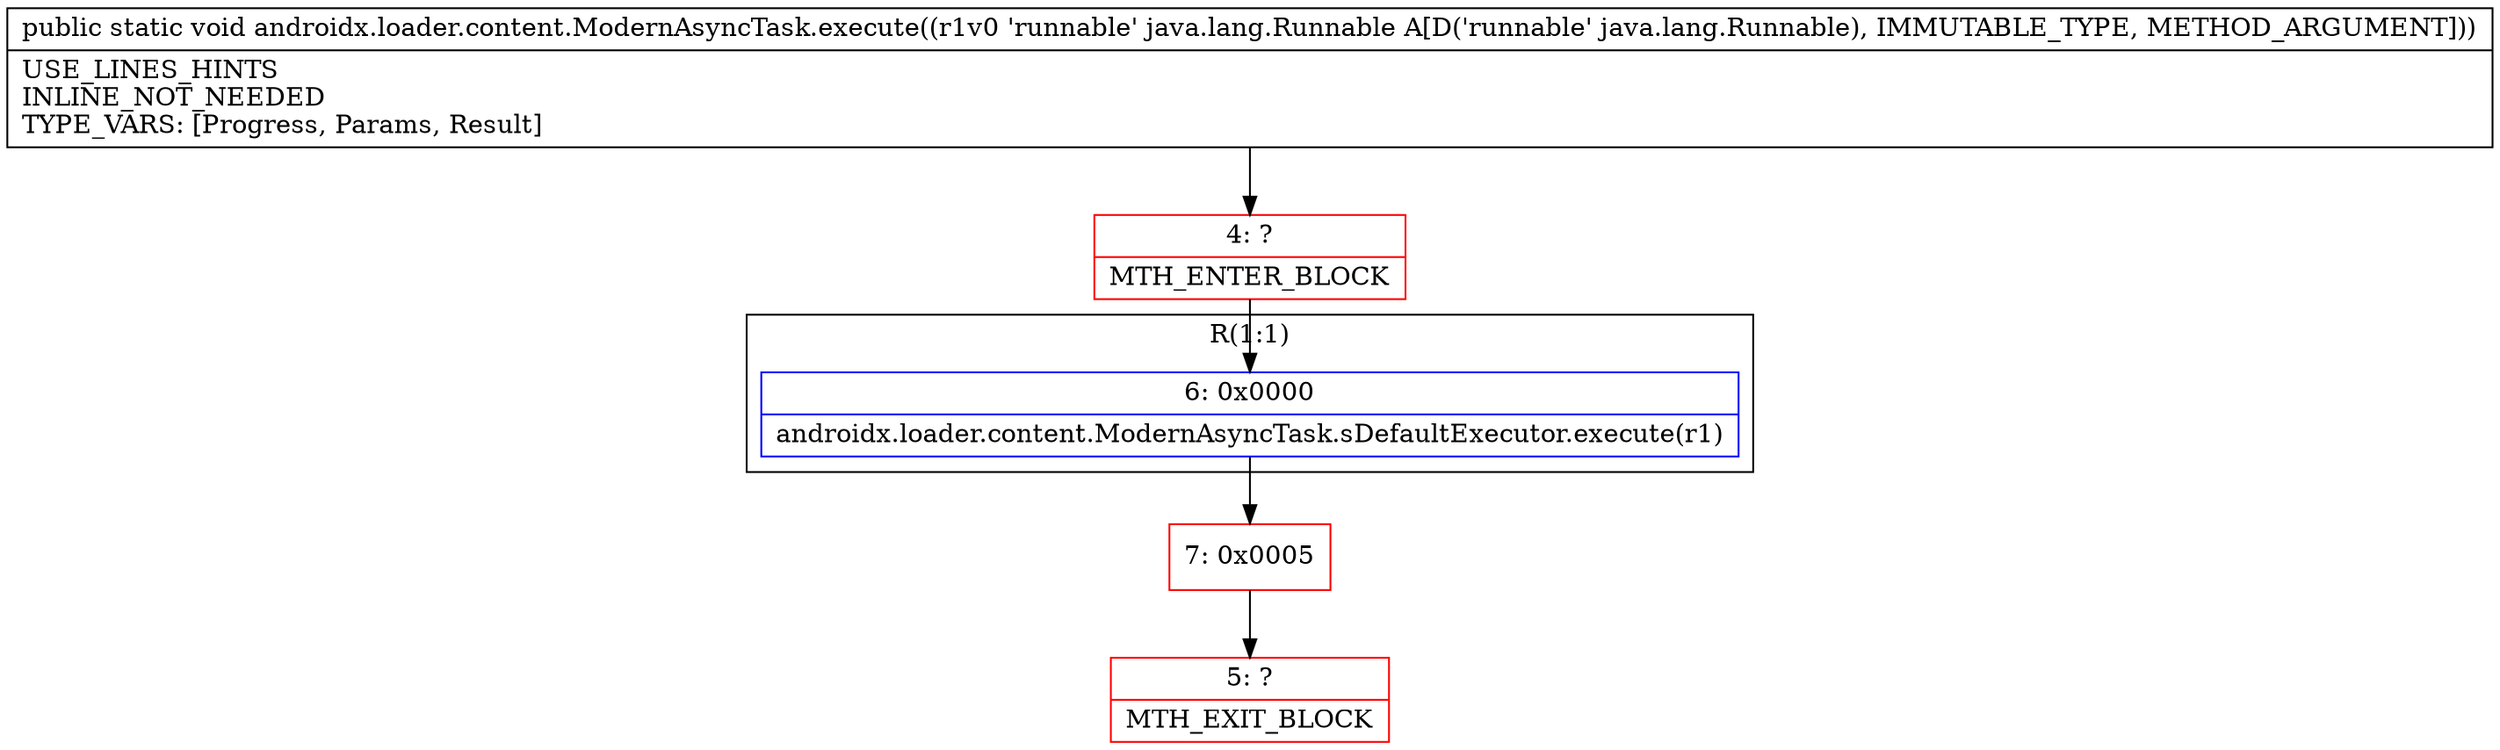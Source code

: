 digraph "CFG forandroidx.loader.content.ModernAsyncTask.execute(Ljava\/lang\/Runnable;)V" {
subgraph cluster_Region_824234022 {
label = "R(1:1)";
node [shape=record,color=blue];
Node_6 [shape=record,label="{6\:\ 0x0000|androidx.loader.content.ModernAsyncTask.sDefaultExecutor.execute(r1)\l}"];
}
Node_4 [shape=record,color=red,label="{4\:\ ?|MTH_ENTER_BLOCK\l}"];
Node_7 [shape=record,color=red,label="{7\:\ 0x0005}"];
Node_5 [shape=record,color=red,label="{5\:\ ?|MTH_EXIT_BLOCK\l}"];
MethodNode[shape=record,label="{public static void androidx.loader.content.ModernAsyncTask.execute((r1v0 'runnable' java.lang.Runnable A[D('runnable' java.lang.Runnable), IMMUTABLE_TYPE, METHOD_ARGUMENT]))  | USE_LINES_HINTS\lINLINE_NOT_NEEDED\lTYPE_VARS: [Progress, Params, Result]\l}"];
MethodNode -> Node_4;Node_6 -> Node_7;
Node_4 -> Node_6;
Node_7 -> Node_5;
}

